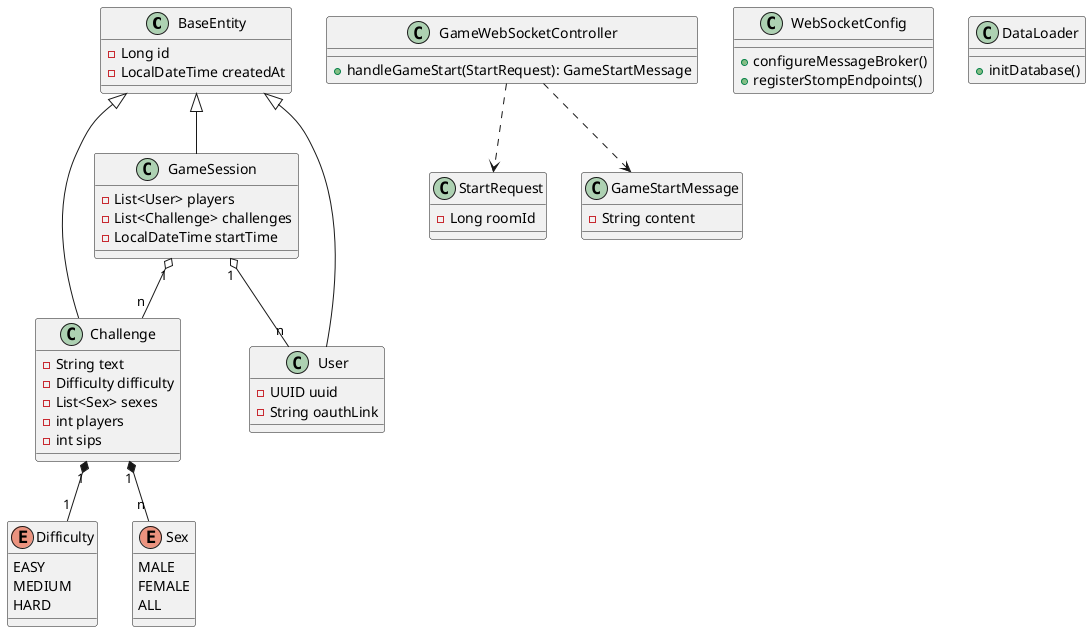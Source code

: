 @startuml
' Entities and Enums
class BaseEntity {
  - Long id
  - LocalDateTime createdAt
}

class Challenge {
  - String text
  - Difficulty difficulty
  - List<Sex> sexes
  - int players
  - int sips
}

enum Difficulty {
  EASY
  MEDIUM
  HARD
}

enum Sex {
  MALE
  FEMALE
  ALL
}

class GameSession {
  - List<User> players
  - List<Challenge> challenges
  - LocalDateTime startTime
}

class User {
  - UUID uuid
  - String oauthLink
}

' DTOs
class StartRequest {
  - Long roomId
}

class GameStartMessage {
  - String content
}

' Controllers
class GameWebSocketController {
  + handleGameStart(StartRequest): GameStartMessage
}

' Configurations
class WebSocketConfig {
  + configureMessageBroker()
  + registerStompEndpoints()
}

class DataLoader {
  + initDatabase()
}

' Relationships
BaseEntity <|-- Challenge
BaseEntity <|-- User
BaseEntity <|-- GameSession

Challenge "1" *-- "1" Difficulty
Challenge "1" *-- "n" Sex

GameSession "1" o-- "n" User
GameSession "1" o-- "n" Challenge

GameWebSocketController ..> StartRequest
GameWebSocketController ..> GameStartMessage

@enduml